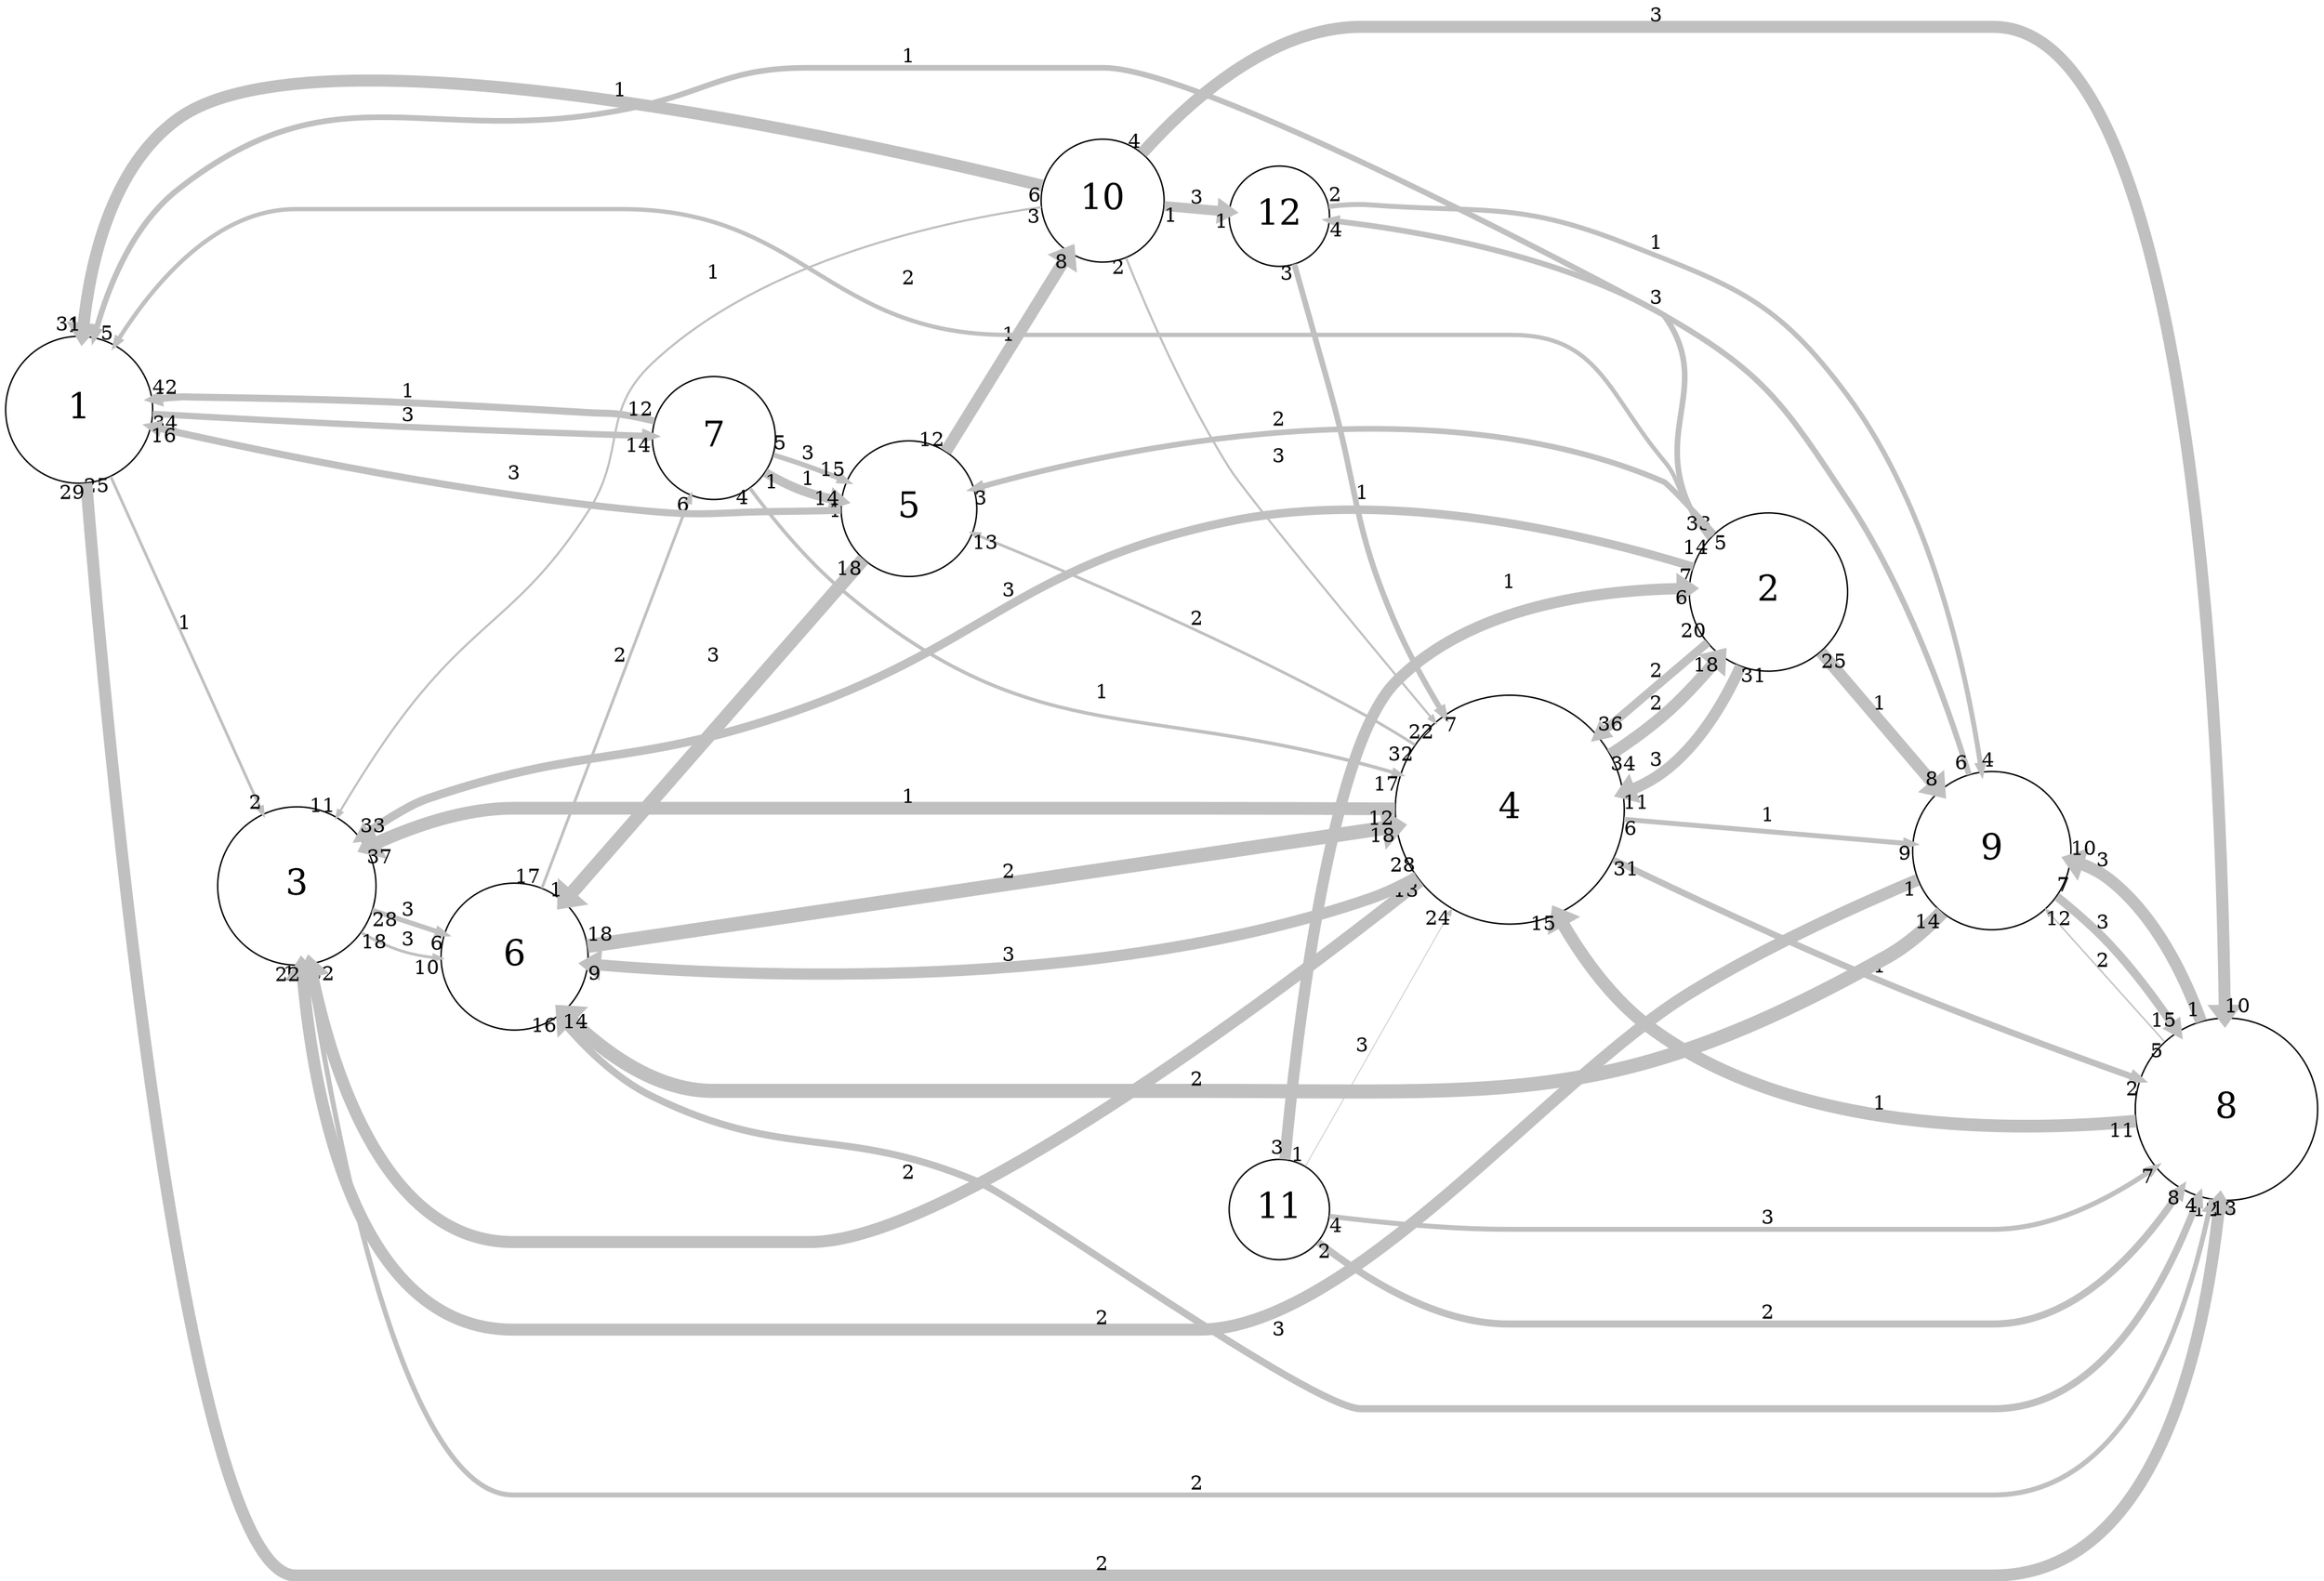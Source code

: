 digraph "" {
	graph [bb="0,0,1603,1173.5",
		overlap=false,
		rankdir=LR,
		ratio=0.5,
		scale=1,
		splines=spline
	];
	node [fontsize=25,
		label="\N",
		shape=circle
	];
	edge [arrowsize=0.5,
		splines=true
	];
	0	[height=1.4423,
		label=1,
		pos="52.038,748",
		width=1.4423];
	2	[height=1.5577,
		label=3,
		pos="203.04,445",
		width=1.5577];
	0 -> 2	[key=0,
		capacity=1,
		color=grey,
		from_pd=24,
		head_lp="174.01,503.38",
		headlabel=2,
		label=1,
		lp="125.04,613.25",
		penwidth=2.0,
		pos="e,177.39,495.13 75.831,701.65 102.19,648.05 145.59,559.78 174,502.02",
		pt=17,
		tail_lp="69.081,693.4",
		taillabel=25,
		to_pd=1];
	6	[height=1.2115,
		label=7,
		pos="492.04,771",
		width=1.2115];
	0 -> 6	[key=0,
		capacity=3,
		color=grey,
		from_pd=33,
		head_lp="441.35,760.5",
		headlabel=14,
		label=3,
		lp="280.04,768.25",
		penwidth=4.5,
		pos="e,448.1,768.75 104.14,750.68 187.5,755.06 351.98,763.7 437.13,768.17",
		pt=12,
		tail_lp="110.89,758.93",
		taillabel=34,
		to_pd=13];
	7	[height=1.7885,
		label=8,
		pos="1539,882",
		width=1.7885];
	0 -> 7	[key=0,
		capacity=2,
		color=grey,
		from_pd=28,
		head_lp="1522.3,954.03",
		headlabel=12,
		label=2,
		lp="760.04,1165.2",
		penwidth=8.5,
		pos="e,1529,945.78 60.659,799.39 78.397,909.23 126.75,1157 202.04,1157 202.04,1157 202.04,1157 1376,1157 1469,1157 1509.7,1038.9 1526.7,\
957.51",
		pt=4,
		tail_lp="67.409,807.64",
		taillabel=29,
		to_pd=11];
	5	[height=1.4423,
		label=6,
		pos="353.04,572",
		width=1.4423];
	2 -> 5	[key=0,
		capacity=3,
		color=grey,
		from_pd=27,
		head_lp="305.25,536.68",
		headlabel=6,
		label=3,
		lp="280.04,533.25",
		penwidth=3.5,
		pos="e,308.63,544.93 240.97,486.84 251.98,498.42 264.4,510.64 276.66,521 284.01,527.21 292.12,533.34 300.22,539.09",
		pt=14,
		tail_lp="234.22,495.09",
		taillabel=28,
		to_pd=5];
	2 -> 5	[key=1,
		capacity=3,
		color=grey,
		from_pd=17,
		head_lp="324.48,525.25",
		headlabel=10,
		label=3,
		lp="280.04,509.25",
		penwidth=2.0,
		pos="e,317.73,533.5 250.51,475.22 261.61,483.05 273.2,491.75 283.41,500.5 293.15,508.84 303.04,518.38 312.16,527.72",
		pt=17,
		tail_lp="257.26,483.47",
		taillabel=18,
		to_pd=9];
	6 -> 0	[key=0,
		capacity=1,
		color=grey,
		from_pd=11,
		head_lp="109.53,769.1",
		headlabel=42,
		label=1,
		lp="280.04,792.25",
		penwidth=5.0,
		pos="e,102.78,760.85 448.75,778.88 442.62,779.76 436.37,780.51 430.41,781 304.74,791.3 272.08,784.66 146.96,769 135.67,767.59 132.82,\
767.26 121.66,765 118.98,764.46 116.24,763.88 113.48,763.28",
		pt=11,
		tail_lp="442,787.13",
		taillabel=12,
		to_pd=41];
	3	[height=2.25,
		label=4,
		pos="1041,569",
		width=2.25];
	6 -> 3	[key=0,
		capacity=1,
		color=grey,
		from_pd=3,
		head_lp="953.02,577.83",
		headlabel=17,
		label=1,
		lp="760.04,614.25",
		penwidth=2.5,
		pos="e,959.77,569.58 514.27,732.98 529.19,709.79 551.28,681.52 578.27,665 693.85,594.25 852.99,574.85 951.06,569.98",
		pt=16,
		tail_lp="517.65,724.73",
		taillabel=4,
		to_pd=16];
	4	[height=1.3269,
		label=5,
		pos="626.04,722",
		width=1.3269];
	6 -> 4	[key=0,
		capacity=1,
		color=grey,
		from_pd=0,
		head_lp="577.45,746.66",
		headlabel=4,
		label=1,
		lp="557.04,755.25",
		penwidth=6.5,
		pos="e,580.83,738.41 533.36,756.03 544.97,751.72 557.84,746.95 570.17,742.37",
		pt=8,
		tail_lp="536.74,764.28",
		taillabel=1,
		to_pd=3];
	6 -> 4	[key=1,
		capacity=3,
		color=grey,
		from_pd=4,
		head_lp="571.05,712.12",
		headlabel=15,
		label=3,
		lp="557.04,733.25",
		penwidth=3.5,
		pos="e,577.8,720.37 524.92,741.59 533.65,735.15 543.51,729.16 553.66,725.5 558.17,723.87 562.94,722.66 567.79,721.77",
		pt=14,
		tail_lp="521.55,733.34",
		taillabel=5,
		to_pd=14];
	7 -> 2	[key=0,
		capacity=2,
		color=grey,
		from_pd=12,
		head_lp="199.81,380.62",
		headlabel=32,
		label=2,
		lp="825.04,32.25",
		penwidth=3.5,
		pos="e,206.56,388.87 1533.3,817.77 1523.4,693.14 1498.1,410.1 1456.4,175 1441.5,90.729 1461.6,0 1376,0 937.04,0 937.04,0 937.04,0 757.62,\
0 737.45,139 558.04,139 352.04,139 352.04,139 352.04,139 246.35,139 216.1,288.77 207.47,378.75",
		pt=14,
		tail_lp="1526.5,809.52",
		taillabel=13,
		to_pd=31];
	7 -> 3	[key=0,
		capacity=1,
		color=grey,
		from_pd=10,
		head_lp="1087.2,622.63",
		headlabel=15,
		label=1,
		lp="1298,870.25",
		penwidth=9.0,
		pos="e,1093.9,630.88 1475.7,893.68 1429.9,899.17 1367.6,900.03 1319,876 1291.8,862.58 1296.3,845.56 1276.1,823 1228.9,770.31 1212.1,761.9 \
1164,710 1143.3,687.68 1121.3,662.73 1101.9,640.09",
		pt=3,
		tail_lp="1468.9,885.43",
		taillabel=11,
		to_pd=14];
	8	[height=1.5577,
		label=9,
		pos="1375,811",
		width=1.5577];
	7 -> 8	[key=0,
		capacity=2,
		color=grey,
		from_pd=4,
		head_lp="1433,795.27",
		headlabel=12,
		label=2,
		lp="1453,797.25",
		penwidth=1.0,
		pos="e,1426.2,787.02 1503.8,828.19 1491,812.76 1475,797.87 1456.4,789.5 1448.9,786.09 1440.7,785.29 1432.5,786.1",
		pt=19,
		tail_lp="1500.4,819.94",
		taillabel=5,
		to_pd=11];
	7 -> 8	[key=1,
		capacity=3,
		color=grey,
		from_pd=0,
		head_lp="1431.5,845.42",
		headlabel=10,
		label=3,
		lp="1453,859.25",
		penwidth=8.5,
		pos="e,1424.8,837.17 1478.2,860.77 1468.6,857.04 1458.8,853.05 1449.7,849 1444.9,846.91 1440.1,844.66 1435.3,842.34",
		pt=4,
		tail_lp="1474.9,852.52",
		taillabel=1,
		to_pd=9];
	1	[height=1.5577,
		label=2,
		pos="1220,460",
		width=1.5577];
	1 -> 0	[key=0,
		capacity=1,
		color=grey,
		from_pd=13,
		head_lp="46.086,687.46",
		headlabel=14,
		label=1,
		lp="626.04,14.25",
		penwidth=4.0,
		pos="e,52.836,695.71 1207.5,405.12 1196.7,362.88 1177.5,304.55 1146.4,261 1078.3,165.59 1043.5,152.67 941.41,95 840.41,37.932 812.05,\
6 696.04,6 202.04,6 202.04,6 202.04,6 157.99,6 143.66,25.833 121.66,64 61.27,168.79 53.49,536.39 52.87,684.98",
		pt=13,
		tail_lp="1214.3,396.87",
		taillabel=14,
		to_pd=13];
	1 -> 0	[key=1,
		capacity=2,
		color=grey,
		from_pd=32,
		head_lp="56.906,687.46",
		headlabel=5,
		label=2,
		lp="626.04,102.25",
		penwidth=3.0,
		pos="e,53.531,695.71 1202.6,406.58 1187.6,365.79 1161.6,310.85 1122,276 1022.4,188.21 690.87,78 558.04,78 202.04,78 202.04,78 202.04,\
78 77.998,78 57.164,521.11 53.709,686.62",
		pt=15,
		tail_lp="1195.9,398.33",
		taillabel=33,
		to_pd=4];
	1 -> 2	[key=0,
		capacity=3,
		color=grey,
		from_pd=6,
		head_lp="224.89,387.99",
		headlabel=33,
		label=3,
		lp="695.04,325.25",
		penwidth=6.0,
		pos="e,231.64,396.24 1167.4,439.61 1112.2,418.57 1021.9,386.19 941.41,367 773.91,327.05 730.24,311 558.04,311 352.04,311 352.04,311 352.04,\
311 303.63,311 263.99,350.88 237.96,387.13",
		pt=9,
		tail_lp="1164,431.36",
		taillabel=7,
		to_pd=32];
	1 -> 3	[key=0,
		capacity=3,
		color=grey,
		from_pd=30,
		head_lp="1126.8,557.41",
		headlabel=11,
		label=3,
		lp="1143,546.25",
		penwidth=8.0,
		pos="e,1120.1,549.16 1184.6,503.47 1173.5,515.34 1160.4,527.31 1146.4,536 1141.4,539.09 1136.2,541.92 1130.7,544.5",
		pt=5,
		tail_lp="1177.9,511.72",
		taillabel=31,
		to_pd=10];
	1 -> 3	[key=1,
		capacity=2,
		color=grey,
		from_pd=19,
		head_lp="1117.2,518.61",
		headlabel=36,
		label=2,
		lp="1143,516.25",
		penwidth=6.0,
		pos="e,1110.5,526.86 1171.6,489.21 1155.8,498.96 1137.7,510.1 1120.1,520.9",
		pt=9,
		tail_lp="1164.9,497.46",
		taillabel=20,
		to_pd=35];
	1 -> 4	[key=0,
		capacity=2,
		color=grey,
		from_pd=4,
		head_lp="677.33,713.38",
		headlabel=3,
		label=2,
		lp="882.04,722.25",
		penwidth=4.0,
		pos="e,673.96,721.63 1207.4,514.87 1194.7,560.98 1169.3,624.71 1122,659 1053.4,708.76 800.35,719.26 685.01,721.44",
		pt=13,
		tail_lp="1204.1,523.12",
		taillabel=5,
		to_pd=2];
	1 -> 8	[key=0,
		capacity=1,
		color=grey,
		from_pd=24,
		head_lp="1354.6,749.16",
		headlabel=8,
		label=1,
		lp="1298,612.25",
		penwidth=8.5,
		pos="e,1357.9,757.41 1250.3,507.77 1266.6,535.43 1286.5,571.25 1301.4,604.5 1322.2,650.65 1341,704.66 1354.3,745.87",
		pt=4,
		tail_lp="1257,516.02",
		taillabel=25,
		to_pd=7];
	3 -> 2	[key=0,
		capacity=2,
		color=grey,
		from_pd=12,
		head_lp="266.31,436.75",
		headlabel=10,
		label=2,
		lp="626.04,463.25",
		penwidth=8.5,
		pos="e,259.56,445 966.01,537.55 872.67,500.81 706.44,445 558.04,445 352.04,445 352.04,445 352.04,445 325.76,445 296.86,445 271.63,445",
		pt=4,
		tail_lp="959.26,529.3",
		taillabel=13,
		to_pd=9];
	3 -> 2	[key=1,
		capacity=1,
		color=grey,
		from_pd=11,
		head_lp="254.45,402.65",
		headlabel=37,
		label=1,
		lp="626.04,395.25",
		penwidth=9.0,
		pos="e,247.7,410.9 974.06,523.05 884.27,465.12 716.58,373 558.04,373 352.04,373 352.04,373 352.04,373 318.62,373 284.84,388.03 258,404.36",
		pt=3,
		tail_lp="980.81,514.8",
		taillabel=12,
		to_pd=36];
	3 -> 7	[key=0,
		capacity=1,
		color=grey,
		from_pd=30,
		head_lp="1492.5,931.63",
		headlabel=2,
		label=1,
		lp="1298,957.25",
		penwidth=4.5,
		pos="e,1489.2,923.38 1067.9,645.7 1103.1,736.53 1175.8,883.47 1294.7,947 1358.1,980.92 1388.4,963.42 1456.4,940 1464.4,937.26 1472.3,\
933.47 1479.8,929.13",
		pt=12,
		tail_lp="1061.1,653.95",
		taillabel=31,
		to_pd=1];
	3 -> 1	[key=0,
		capacity=2,
		color=grey,
		from_pd=33,
		head_lp="1158.5,481.51",
		headlabel=18,
		label=2,
		lp="1143,493.25",
		penwidth=8.5,
		pos="e,1165.3,473.26 1099.5,512.49 1112,502.16 1125.7,492.22 1139.7,484.5 1144.3,481.95 1149.1,479.63 1154.2,477.53",
		pt=4,
		tail_lp="1092.7,520.74",
		taillabel=34,
		to_pd=17];
	3 -> 4	[key=0,
		capacity=2,
		color=grey,
		from_pd=31,
		head_lp="679.77,703.5",
		headlabel=13,
		label=2,
		lp="825.04,678.25",
		penwidth=2.0,
		pos="e,673.02,711.75 971.9,611.87 961.87,617.35 951.51,622.58 941.41,627 853.07,665.66 744.25,694.7 680.56,709.96",
		pt=17,
		tail_lp="965.15,603.62",
		taillabel=32,
		to_pd=12];
	3 -> 8	[key=0,
		capacity=1,
		color=grey,
		from_pd=5,
		head_lp="1338.9,756.67",
		headlabel=9,
		label=1,
		lp="1220,701.25",
		penwidth=3.5,
		pos="e,1342.3,764.92 1116.4,599.52 1164.7,621.47 1227.6,654.09 1276.1,693.5 1298.4,711.62 1319.3,735.4 1336.1,756.84",
		pt=14,
		tail_lp="1119.7,591.27",
		taillabel=6,
		to_pd=8];
	3 -> 5	[key=0,
		capacity=3,
		color=grey,
		from_pd=27,
		head_lp="408.69,563.53",
		headlabel=9,
		label=3,
		lp="695.04,578.25",
		penwidth=8.0,
		pos="e,405.32,571.78 959.64,569.35 821.51,569.96 541.94,571.18 416.92,571.72",
		pt=5,
		tail_lp="952.89,561.1",
		taillabel=28,
		to_pd=8];
	4 -> 0	[key=0,
		capacity=3,
		color=grey,
		from_pd=13,
		head_lp="110.9,734.63",
		headlabel=16,
		label=3,
		lp="353.04,734.25",
		penwidth=5.0,
		pos="e,104.15,742.88 578.2,719.47 564.49,718.85 549.48,718.28 535.65,718 496.89,717.22 487.16,716.53 448.42,718 330.4,722.47 192.99,734.42 \
115.19,741.82",
		pt=11,
		tail_lp="571.45,727.72",
		taillabel=14,
		to_pd=15];
	4 -> 5	[key=0,
		capacity=3,
		color=grey,
		from_pd=17,
		head_lp="406.99,592.61",
		headlabel=1,
		label=3,
		lp="492.04,647.25",
		penwidth=9.5,
		pos="e,403.61,584.36 592.26,687.75 582.37,678.06 571.25,667.77 560.41,659 517.63,624.39 459.08,601.46 415.27,587.87",
		pt=2,
		tail_lp="599.01,679.5",
		taillabel=18,
		to_pd=0];
	9	[height=1.2115,
		label=10,
		pos="760.04,958",
		width=1.2115];
	4 -> 9	[key=0,
		capacity=1,
		color=grey,
		from_pd=11,
		head_lp="734.56,912.02",
		headlabel=8,
		label=1,
		lp="695.04,855.25",
		penwidth=8.5,
		pos="e,737.94,920.27 650.33,763.65 673.19,804.51 708.02,866.79 732.07,909.78",
		pt=4,
		tail_lp="657.08,771.9",
		taillabel=12,
		to_pd=7];
	8 -> 2	[key=0,
		capacity=2,
		color=grey,
		from_pd=0,
		head_lp="218.22,381.01",
		headlabel=22,
		label=2,
		lp="760.04,195.25",
		penwidth=8.5,
		pos="e,211.47,389.26 1372.5,754.58 1367.8,670 1349,508.22 1276.1,395 1096.5,116.07 889.81,191 558.04,191 352.04,191 352.04,191 352.04,\
191 265.56,191 228.72,302.27 213.7,377.51",
		pt=4,
		tail_lp="1369.1,746.33",
		taillabel=1,
		to_pd=21];
	8 -> 7	[key=0,
		capacity=3,
		color=grey,
		from_pd=6,
		head_lp="1479.7,835.96",
		headlabel=15,
		label=3,
		lp="1453,836.25",
		penwidth=6.0,
		pos="e,1486.5,844.21 1430.5,820.02 1439.3,822.28 1448.2,825.07 1456.4,828.5 1463.2,831.36 1470.1,834.81 1476.8,838.55",
		pt=9,
		tail_lp="1433.9,828.27",
		taillabel=7,
		to_pd=14];
	8 -> 5	[key=0,
		capacity=2,
		color=grey,
		from_pd=13,
		head_lp="378.27,628.99",
		headlabel=14,
		label=2,
		lp="825.04,852.25",
		penwidth=10.0,
		pos="e,371.52,620.74 1318.8,815.5 1130.2,830.37 519.27,874.21 448.42,824 444.28,821.06 402.19,705.77 375.64,632.17",
		pt=1,
		tail_lp="1312.1,807.25",
		taillabel=14,
		to_pd=13];
	11	[height=0.98077,
		label=12,
		pos="882.04,946",
		width=0.98077];
	8 -> 11	[key=0,
		capacity=3,
		color=grey,
		from_pd=5,
		head_lp="918.75,925.32",
		headlabel=4,
		label=3,
		lp="1143,875.25",
		penwidth=4.0,
		pos="e,915.37,933.57 1320.1,823.49 1236.8,843.19 1072,883.71 934.66,927 931.72,927.93 928.69,928.93 925.65,929.96",
		pt=13,
		tail_lp="1316.8,831.74",
		taillabel=6,
		to_pd=3];
	5 -> 6	[key=0,
		capacity=2,
		color=grey,
		from_pd=16,
		head_lp="463.13,727.11",
		headlabel=6,
		label=2,
		lp="427.04,685.25",
		penwidth=2.0,
		pos="e,466.5,735.36 383.43,614.69 406.65,648.42 438.88,695.24 462.01,728.83",
		pt=17,
		tail_lp="390.18,622.94",
		taillabel=17,
		to_pd=5];
	5 -> 7	[key=0,
		capacity=3,
		color=grey,
		from_pd=15,
		head_lp="1523.5,935.64",
		headlabel=4,
		label=3,
		lp="882.04,1103.2",
		penwidth=5.0,
		pos="e,1520.1,943.89 372.47,620.65 382.61,648.16 395.1,683.29 404.96,715 414.53,745.75 413.52,754.44 423.66,785 433.01,813.16 430.74,\
823.17 448.42,847 474.74,882.46 714.87,1095 759.04,1095 759.04,1095 759.04,1095 1376,1095 1448.4,1095 1492.7,1016.2 1516.3,954.42",
		pt=11,
		tail_lp="365.72,628.9",
		taillabel=16,
		to_pd=3];
	5 -> 3	[key=0,
		capacity=2,
		color=grey,
		from_pd=17,
		head_lp="953.27,554.89",
		headlabel=18,
		label=2,
		lp="695.04,557.25",
		penwidth=10.0,
		pos="e,960.02,563.14 404.99,568.3 411.28,567.86 417.62,567.41 423.66,567 545.74,558.63 576.1,546.01 698.41,549.5 782.83,551.91 878.83,\
557.65 947.52,562.29",
		pt=1,
		tail_lp="411.74,576.55",
		taillabel=18,
		to_pd=17];
	9 -> 0	[key=0,
		capacity=1,
		color=grey,
		from_pd=5,
		head_lp="48.056,808.45",
		headlabel=31,
		label=1,
		lp="427.04,1070.2",
		penwidth=8.5,
		pos="e,54.806,800.2 726.84,986.97 689.2,1017.7 623.65,1062 558.04,1062 202.04,1062 202.04,1062 202.04,1062 92.463,1062 63.369,904 55.713,\
812.15",
		pt=4,
		tail_lp="723.47,995.22",
		taillabel=6,
		to_pd=30];
	9 -> 2	[key=0,
		capacity=1,
		color=grey,
		from_pd=2,
		head_lp="206.28,508.69",
		headlabel=11,
		label=1,
		lp="492.04,926.25",
		penwidth=1.5,
		pos="e,213.03,500.44 716.19,954.52 653.94,948 536.35,930.04 448.42,883 369.85,840.97 349.06,822.11 301.12,747 253.22,671.98 227.11,571.32 \
214.37,507.29",
		pt=18,
		tail_lp="712.81,946.27",
		taillabel=3,
		to_pd=10];
	9 -> 7	[key=0,
		capacity=3,
		color=grey,
		from_pd=3,
		head_lp="1500.3,946.53",
		headlabel=10,
		label=3,
		lp="1143,1040.2",
		penwidth=8.5,
		pos="e,1507,938.28 791.04,989.38 813.63,1009.6 846.53,1032 881.04,1032 881.04,1032 881.04,1032 1376,1032 1429,1032 1471.9,988.34 1500.3,\
948.13",
		pt=4,
		tail_lp="787.66,997.63",
		taillabel=4,
		to_pd=9];
	9 -> 3	[key=0,
		capacity=3,
		color=grey,
		from_pd=1,
		head_lp="991.1,646.06",
		headlabel=22,
		label=3,
		lp="882.04,817.25",
		penwidth=1.5,
		pos="e,997.85,637.81 777.19,917.63 787.91,893.34 803.36,862.49 821.66,838 856.62,791.24 879.36,792.33 917.35,748 945.15,715.55 972.41,\
676.71 994.14,643.51",
		pt=18,
		tail_lp="780.57,909.38",
		taillabel=2,
		to_pd=21];
	9 -> 11	[key=0,
		capacity=3,
		color=grey,
		from_pd=0,
		head_lp="843.06,941.21",
		headlabel=1,
		label=3,
		lp="825.04,959.25",
		penwidth=7.0,
		pos="e,846.43,949.46 803.68,953.74 813.86,952.72 824.77,951.63 835.1,950.59",
		pt=7,
		tail_lp="807.06,945.49",
		taillabel=1,
		to_pd=0];
	11 -> 3	[key=0,
		capacity=1,
		color=grey,
		from_pd=2,
		head_lp="1005.6,651.96",
		headlabel=7,
		label=1,
		lp="938.04,821.25",
		penwidth=4.0,
		pos="e,1008.9,643.71 896.56,913.53 920.37,856.35 970.5,735.97 1004.7,653.79",
		pt=13,
		tail_lp="893.19,905.28",
		taillabel=3,
		to_pd=6];
	11 -> 8	[key=0,
		capacity=1,
		color=grey,
		from_pd=1,
		head_lp="1328.8,829.54",
		headlabel=4,
		label=1,
		lp="1143,913.25",
		penwidth=3.5,
		pos="e,1325.5,837.79 917.4,942.56 964.12,937.48 1050.1,926.74 1122,910 1192,893.71 1209.7,888.32 1276.1,861 1289.5,855.52 1303.5,848.91 \
1316.6,842.33",
		pt=14,
		tail_lp="920.77,950.81",
		taillabel=2,
		to_pd=3];
	10	[height=0.98077,
		label=11,
		pos="882.04,263",
		width=0.98077];
	10 -> 7	[key=0,
		capacity=2,
		color=grey,
		from_pd=1,
		head_lp="1540.7,809",
		headlabel=8,
		label=2,
		lp="1220,164.25",
		penwidth=5.0,
		pos="e,1537.3,817.25 911.36,242.62 957.37,211.58 1052.3,156 1142,156 1142,156 1142,156 1376,156 1508.2,156 1532.6,620.16 1537.1,806.21",
		pt=11,
		tail_lp="914.73,234.37",
		taillabel=2,
		to_pd=7];
	10 -> 7	[key=1,
		capacity=3,
		color=grey,
		from_pd=3,
		head_lp="1536.9,809.1",
		headlabel=7,
		label=3,
		lp="1220,69.25",
		penwidth=3.5,
		pos="e,1533.6,817.35 897.27,230.74 910.03,205.73 931.2,172.34 960.04,154 1136.8,41.61 1270.5,7.5618 1431.1,142 1481.8,184.43 1519.5,627.74 \
1532.8,807.2",
		pt=14,
		tail_lp="900.64,222.49",
		taillabel=4,
		to_pd=6];
	10 -> 1	[key=0,
		capacity=1,
		color=grey,
		from_pd=2,
		head_lp="1183.8,406.38",
		headlabel=6,
		label=1,
		lp="1041,356.25",
		penwidth=8.0,
		pos="e,1187.2,414.63 917.13,268.65 971.73,279.31 1079.5,307.1 1146.4,369 1158.2,379.93 1169.7,392.87 1180,405.51",
		pt=5,
		tail_lp="920.5,260.4",
		taillabel=3,
		to_pd=5];
	10 -> 3	[key=0,
		capacity=3,
		color=grey,
		from_pd=0,
		head_lp="1009.9,488.89",
		headlabel=24,
		label=3,
		lp="938.04,379.25",
		penwidth=0.5,
		pos="e,1003.2,497.14 899.1,294.31 922.79,340.48 967.82,428.25 1000.6,492.19",
		pt=20,
		tail_lp="902.48,302.56",
		taillabel=1,
		to_pd=23];
}
